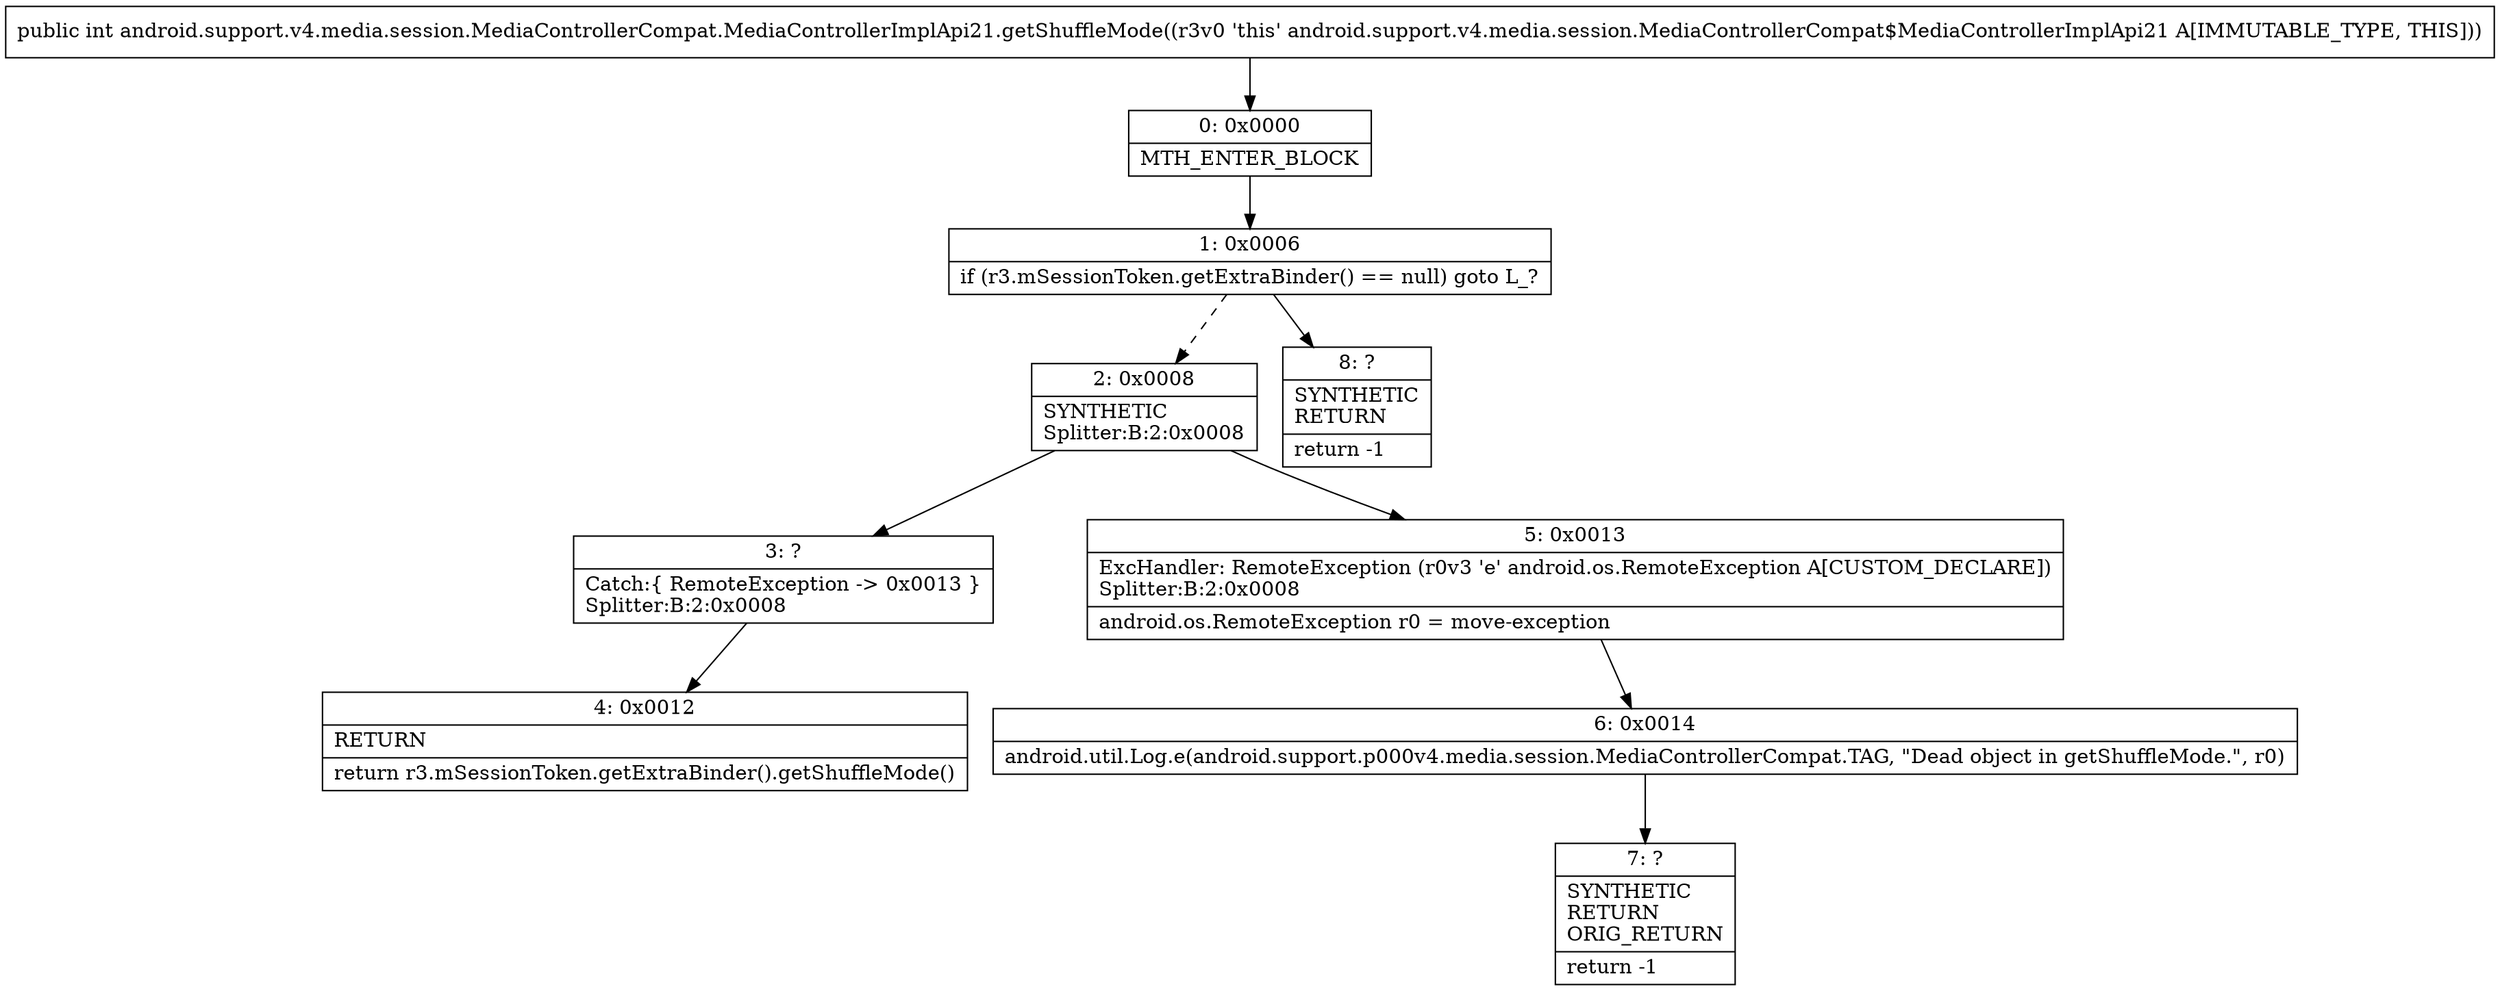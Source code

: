 digraph "CFG forandroid.support.v4.media.session.MediaControllerCompat.MediaControllerImplApi21.getShuffleMode()I" {
Node_0 [shape=record,label="{0\:\ 0x0000|MTH_ENTER_BLOCK\l}"];
Node_1 [shape=record,label="{1\:\ 0x0006|if (r3.mSessionToken.getExtraBinder() == null) goto L_?\l}"];
Node_2 [shape=record,label="{2\:\ 0x0008|SYNTHETIC\lSplitter:B:2:0x0008\l}"];
Node_3 [shape=record,label="{3\:\ ?|Catch:\{ RemoteException \-\> 0x0013 \}\lSplitter:B:2:0x0008\l}"];
Node_4 [shape=record,label="{4\:\ 0x0012|RETURN\l|return r3.mSessionToken.getExtraBinder().getShuffleMode()\l}"];
Node_5 [shape=record,label="{5\:\ 0x0013|ExcHandler: RemoteException (r0v3 'e' android.os.RemoteException A[CUSTOM_DECLARE])\lSplitter:B:2:0x0008\l|android.os.RemoteException r0 = move\-exception\l}"];
Node_6 [shape=record,label="{6\:\ 0x0014|android.util.Log.e(android.support.p000v4.media.session.MediaControllerCompat.TAG, \"Dead object in getShuffleMode.\", r0)\l}"];
Node_7 [shape=record,label="{7\:\ ?|SYNTHETIC\lRETURN\lORIG_RETURN\l|return \-1\l}"];
Node_8 [shape=record,label="{8\:\ ?|SYNTHETIC\lRETURN\l|return \-1\l}"];
MethodNode[shape=record,label="{public int android.support.v4.media.session.MediaControllerCompat.MediaControllerImplApi21.getShuffleMode((r3v0 'this' android.support.v4.media.session.MediaControllerCompat$MediaControllerImplApi21 A[IMMUTABLE_TYPE, THIS])) }"];
MethodNode -> Node_0;
Node_0 -> Node_1;
Node_1 -> Node_2[style=dashed];
Node_1 -> Node_8;
Node_2 -> Node_3;
Node_2 -> Node_5;
Node_3 -> Node_4;
Node_5 -> Node_6;
Node_6 -> Node_7;
}

